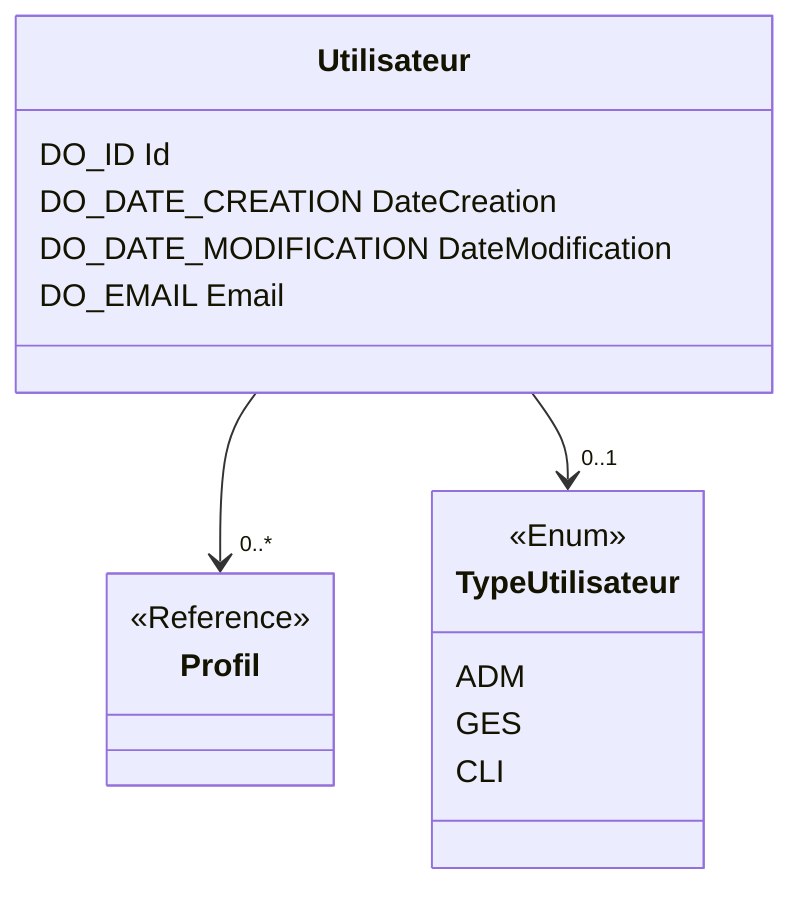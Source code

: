 ﻿classDiagram

%% Utilisateur de l'application
class Utilisateur{
 DO_ID Id
 DO_DATE_CREATION DateCreation
 DO_DATE_MODIFICATION DateModification
 DO_EMAIL Email
}
Utilisateur --> "0..*" Profil
Utilisateur --> "0..1" TypeUtilisateur

%% Type d'utilisateur
class TypeUtilisateur{
<<Enum>>
ADM
GES
CLI
}

%% Profil des utilisateurs
class Profil{
<<Reference>>
}

click Profil href "./Securite.md" "To Securite module"